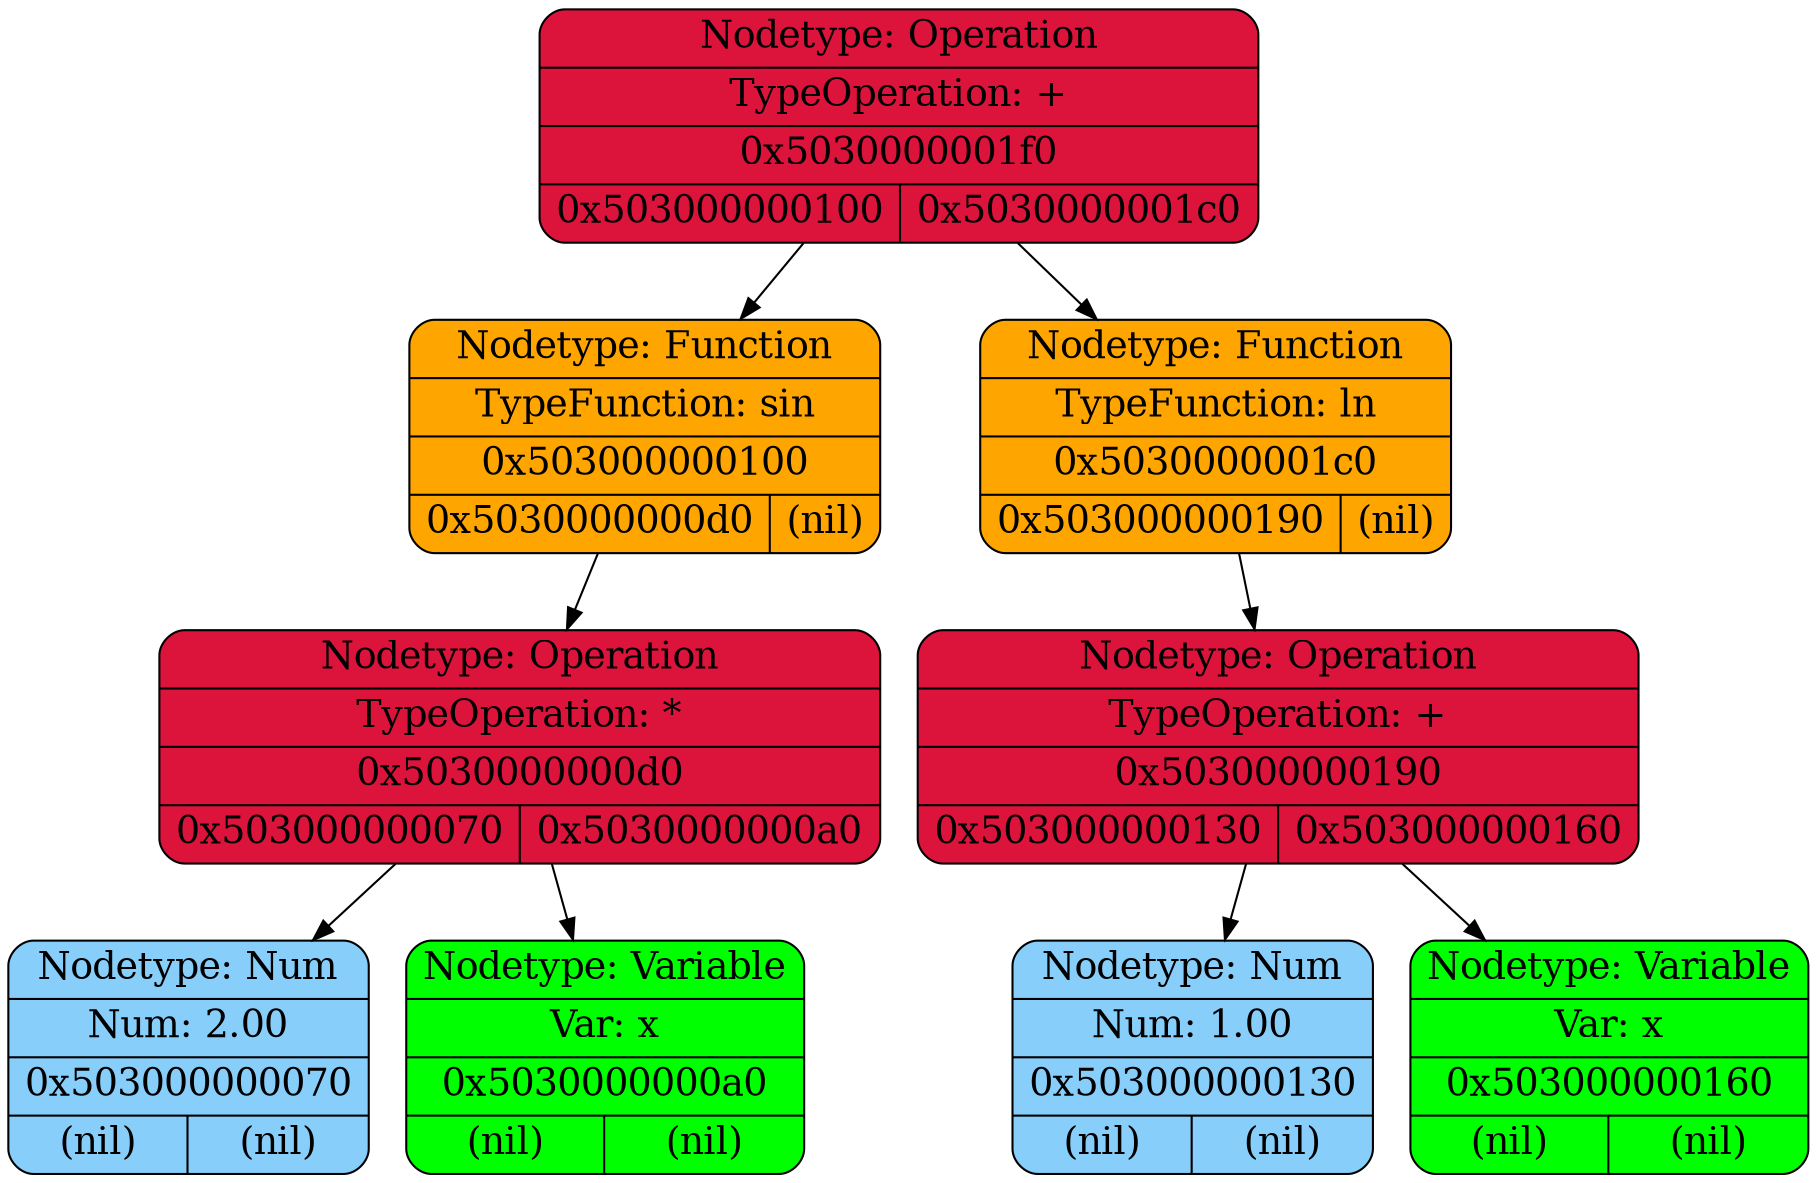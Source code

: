 digraph {
	"0x5030000001f0" [label = "{ Nodetype: Operation | TypeOperation: + | 0x5030000001f0 | { 0x503000000100 | 0x5030000001c0 } }", fontsize = 18, style = filled, fillcolor = crimson, shape = Mrecord]
	"0x5030000001f0" -> "0x503000000100"
	"0x503000000100" [label = "{ Nodetype: Function | TypeFunction: sin | 0x503000000100 | { 0x5030000000d0 | (nil) } }", fontsize = 18, style = filled, fillcolor = orange, shape = Mrecord]
	"0x503000000100" -> "0x5030000000d0"
	"0x5030000000d0" [label = "{ Nodetype: Operation | TypeOperation: * | 0x5030000000d0 | { 0x503000000070 | 0x5030000000a0 } }", fontsize = 18, style = filled, fillcolor = crimson, shape = Mrecord]
	"0x5030000000d0" -> "0x503000000070"
	"0x503000000070" [label = "{ Nodetype: Num | Num: 2.00 | 0x503000000070 | { (nil) | (nil) } }", fontsize = 18, style = filled, fillcolor = lightskyblue, shape = Mrecord]
	"0x5030000000d0" -> "0x5030000000a0"
	"0x5030000000a0" [label = "{ Nodetype: Variable | Var: x | 0x5030000000a0 | { (nil) | (nil) } }", fontsize = 18, style = filled, fillcolor = green, shape = Mrecord]
	"0x5030000001f0" -> "0x5030000001c0"
	"0x5030000001c0" [label = "{ Nodetype: Function | TypeFunction: ln | 0x5030000001c0 | { 0x503000000190 | (nil) } }", fontsize = 18, style = filled, fillcolor = orange, shape = Mrecord]
	"0x5030000001c0" -> "0x503000000190"
	"0x503000000190" [label = "{ Nodetype: Operation | TypeOperation: + | 0x503000000190 | { 0x503000000130 | 0x503000000160 } }", fontsize = 18, style = filled, fillcolor = crimson, shape = Mrecord]
	"0x503000000190" -> "0x503000000130"
	"0x503000000130" [label = "{ Nodetype: Num | Num: 1.00 | 0x503000000130 | { (nil) | (nil) } }", fontsize = 18, style = filled, fillcolor = lightskyblue, shape = Mrecord]
	"0x503000000190" -> "0x503000000160"
	"0x503000000160" [label = "{ Nodetype: Variable | Var: x | 0x503000000160 | { (nil) | (nil) } }", fontsize = 18, style = filled, fillcolor = green, shape = Mrecord]
}
